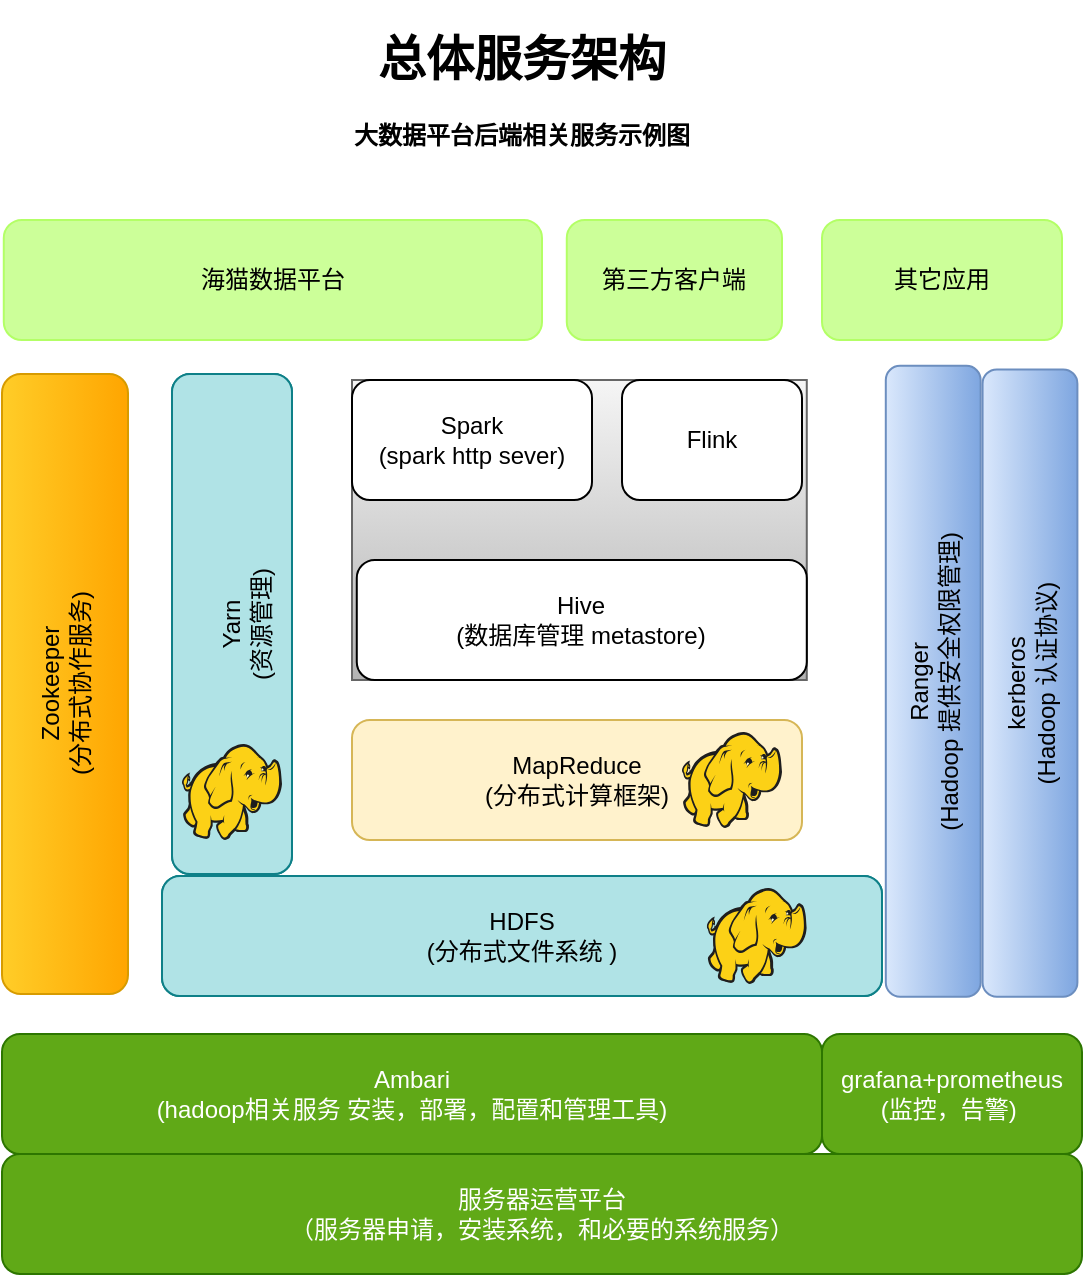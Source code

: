 <mxfile version="14.6.13" type="github">
  <diagram id="_y4zRp_UmyId21-Hul7x" name="Page-1">
    <mxGraphModel dx="981" dy="526" grid="1" gridSize="10" guides="1" tooltips="1" connect="1" arrows="1" fold="1" page="1" pageScale="1" pageWidth="827" pageHeight="1169" math="0" shadow="0">
      <root>
        <mxCell id="0" />
        <mxCell id="1" parent="0" />
        <mxCell id="7UA-1CkDOlzAfWWB-_jW-8" value="&lt;h1&gt;总体服务架构&lt;/h1&gt;&lt;p&gt;大数据平台后端相关服务示例图&lt;/p&gt;" style="text;html=1;spacing=5;spacingTop=-20;whiteSpace=wrap;overflow=hidden;rounded=0;fontStyle=1;align=center;" vertex="1" parent="1">
          <mxGeometry x="306.19" y="70" width="227.61" height="80" as="geometry" />
        </mxCell>
        <mxCell id="7UA-1CkDOlzAfWWB-_jW-21" value="Zookeeper&lt;br&gt;(分布式协作服务)" style="rounded=1;whiteSpace=wrap;html=1;rotation=-90;fillColor=#ffcd28;strokeColor=#d79b00;gradientColor=#ffa500;" vertex="1" parent="1">
          <mxGeometry x="36.5" y="370.5" width="310" height="63" as="geometry" />
        </mxCell>
        <mxCell id="7UA-1CkDOlzAfWWB-_jW-39" value="海猫数据平台" style="rounded=1;whiteSpace=wrap;html=1;strokeColor=#B3FF66;fillColor=#CCFF99;" vertex="1" parent="1">
          <mxGeometry x="160.89" y="170" width="269.11" height="60" as="geometry" />
        </mxCell>
        <mxCell id="7UA-1CkDOlzAfWWB-_jW-23" value="MapReduce&lt;br&gt;(分布式计算框架)" style="rounded=1;whiteSpace=wrap;html=1;fillColor=#fff2cc;strokeColor=#d6b656;" vertex="1" parent="1">
          <mxGeometry x="335" y="420" width="225" height="60" as="geometry" />
        </mxCell>
        <mxCell id="7UA-1CkDOlzAfWWB-_jW-22" value="HDFS&lt;br&gt;(分布式文件系统 )" style="rounded=1;whiteSpace=wrap;html=1;fillColor=#b0e3e6;strokeColor=#0e8088;" vertex="1" parent="1">
          <mxGeometry x="240" y="498" width="360" height="60" as="geometry" />
        </mxCell>
        <mxCell id="7UA-1CkDOlzAfWWB-_jW-25" value="&lt;br&gt;Yarn&lt;br&gt;(资源管理)" style="rounded=1;whiteSpace=wrap;html=1;rotation=-90;fillColor=#b0e3e6;strokeColor=#0e8088;" vertex="1" parent="1">
          <mxGeometry x="150" y="342" width="250" height="60" as="geometry" />
        </mxCell>
        <mxCell id="7UA-1CkDOlzAfWWB-_jW-15" value="" style="aspect=fixed;html=1;points=[];align=center;image;fontSize=12;image=img/lib/mscae/HDInsight.svg;fillColor=#60a917;strokeColor=#2D7600;fontColor=#ffffff;" vertex="1" parent="1">
          <mxGeometry x="512.39" y="504" width="50" height="48" as="geometry" />
        </mxCell>
        <mxCell id="7UA-1CkDOlzAfWWB-_jW-32" value="" style="aspect=fixed;html=1;points=[];align=center;image;fontSize=12;image=img/lib/mscae/HDInsight.svg;fillColor=#60a917;strokeColor=#2D7600;fontColor=#ffffff;" vertex="1" parent="1">
          <mxGeometry x="250" y="432" width="50" height="48" as="geometry" />
        </mxCell>
        <mxCell id="7UA-1CkDOlzAfWWB-_jW-42" value="HDFS&lt;br&gt;(分布式文件系统 )" style="rounded=1;whiteSpace=wrap;html=1;fillColor=#b0e3e6;strokeColor=#0e8088;" vertex="1" parent="1">
          <mxGeometry x="240" y="498" width="360" height="60" as="geometry" />
        </mxCell>
        <mxCell id="7UA-1CkDOlzAfWWB-_jW-43" value="&lt;br&gt;Yarn&lt;br&gt;(资源管理)" style="rounded=1;whiteSpace=wrap;html=1;rotation=-90;fillColor=#b0e3e6;strokeColor=#0e8088;" vertex="1" parent="1">
          <mxGeometry x="150" y="342" width="250" height="60" as="geometry" />
        </mxCell>
        <mxCell id="7UA-1CkDOlzAfWWB-_jW-44" value="" style="aspect=fixed;html=1;points=[];align=center;image;fontSize=12;image=img/lib/mscae/HDInsight.svg;fillColor=#60a917;strokeColor=#2D7600;fontColor=#ffffff;" vertex="1" parent="1">
          <mxGeometry x="512.39" y="504" width="50" height="48" as="geometry" />
        </mxCell>
        <mxCell id="7UA-1CkDOlzAfWWB-_jW-45" value="" style="aspect=fixed;html=1;points=[];align=center;image;fontSize=12;image=img/lib/mscae/HDInsight.svg;fillColor=#60a917;strokeColor=#2D7600;fontColor=#ffffff;" vertex="1" parent="1">
          <mxGeometry x="250" y="432" width="50" height="48" as="geometry" />
        </mxCell>
        <mxCell id="7UA-1CkDOlzAfWWB-_jW-29" value="Ranger&lt;br&gt;(Hadoop 提供安全权限管理)" style="rounded=1;whiteSpace=wrap;html=1;rotation=-90;gradientColor=#7ea6e0;fillColor=#dae8fc;strokeColor=#6c8ebf;" vertex="1" parent="1">
          <mxGeometry x="467.91" y="376.91" width="315.39" height="47.42" as="geometry" />
        </mxCell>
        <mxCell id="7UA-1CkDOlzAfWWB-_jW-31" value="kerberos&lt;br&gt;(Hadoop 认证协议)" style="rounded=1;whiteSpace=wrap;html=1;rotation=-90;gradientColor=#7ea6e0;fillColor=#dae8fc;strokeColor=#6c8ebf;" vertex="1" parent="1">
          <mxGeometry x="517.19" y="377.8" width="313.61" height="47.42" as="geometry" />
        </mxCell>
        <mxCell id="7UA-1CkDOlzAfWWB-_jW-51" value="第三方客户端" style="rounded=1;whiteSpace=wrap;html=1;strokeColor=#B3FF66;fillColor=#CCFF99;" vertex="1" parent="1">
          <mxGeometry x="442.39" y="170" width="107.61" height="60" as="geometry" />
        </mxCell>
        <mxCell id="7UA-1CkDOlzAfWWB-_jW-52" value="其它应用" style="rounded=1;whiteSpace=wrap;html=1;strokeColor=#B3FF66;fillColor=#CCFF99;" vertex="1" parent="1">
          <mxGeometry x="570" y="170" width="120" height="60" as="geometry" />
        </mxCell>
        <mxCell id="7UA-1CkDOlzAfWWB-_jW-53" value="" style="group;gradientColor=#b3b3b3;fillColor=#f5f5f5;strokeColor=#666666;" vertex="1" connectable="0" parent="1">
          <mxGeometry x="335" y="250" width="227.39" height="150" as="geometry" />
        </mxCell>
        <mxCell id="7UA-1CkDOlzAfWWB-_jW-48" value="Hive&lt;br&gt;(数据库管理 metastore)" style="rounded=1;whiteSpace=wrap;html=1;" vertex="1" parent="7UA-1CkDOlzAfWWB-_jW-53">
          <mxGeometry x="2.39" y="90" width="225" height="60" as="geometry" />
        </mxCell>
        <mxCell id="7UA-1CkDOlzAfWWB-_jW-49" value="Flink" style="rounded=1;whiteSpace=wrap;html=1;" vertex="1" parent="7UA-1CkDOlzAfWWB-_jW-53">
          <mxGeometry x="135" width="90" height="60" as="geometry" />
        </mxCell>
        <mxCell id="7UA-1CkDOlzAfWWB-_jW-47" value="Spark&lt;br&gt;(spark http sever)" style="rounded=1;whiteSpace=wrap;html=1;" vertex="1" parent="7UA-1CkDOlzAfWWB-_jW-53">
          <mxGeometry width="120" height="60" as="geometry" />
        </mxCell>
        <mxCell id="7UA-1CkDOlzAfWWB-_jW-19" value="服务器运营平台&lt;br&gt;（服务器申请，安装系统，和必要的系统服务）" style="rounded=1;whiteSpace=wrap;html=1;fillColor=#60a917;strokeColor=#2D7600;fontColor=#ffffff;" vertex="1" parent="1">
          <mxGeometry x="160" y="637" width="540" height="60" as="geometry" />
        </mxCell>
        <mxCell id="7UA-1CkDOlzAfWWB-_jW-20" value="Ambari&lt;br&gt;(hadoop相关服务 安装，部署，配置和管理工具)" style="rounded=1;whiteSpace=wrap;html=1;fillColor=#60a917;strokeColor=#2D7600;fontColor=#ffffff;" vertex="1" parent="1">
          <mxGeometry x="160" y="577" width="410" height="60" as="geometry" />
        </mxCell>
        <mxCell id="7UA-1CkDOlzAfWWB-_jW-54" value="grafana+prometheus&lt;br&gt;(监控，告警)&amp;nbsp;" style="rounded=1;whiteSpace=wrap;html=1;strokeColor=#2D7600;fillColor=#60a917;fontColor=#ffffff;" vertex="1" parent="1">
          <mxGeometry x="570" y="577" width="130" height="60" as="geometry" />
        </mxCell>
        <mxCell id="7UA-1CkDOlzAfWWB-_jW-55" value="" style="aspect=fixed;html=1;points=[];align=center;image;fontSize=12;image=img/lib/mscae/HDInsight.svg;fillColor=#60a917;strokeColor=#2D7600;fontColor=#ffffff;" vertex="1" parent="1">
          <mxGeometry x="500" y="426" width="50" height="48" as="geometry" />
        </mxCell>
      </root>
    </mxGraphModel>
  </diagram>
</mxfile>
